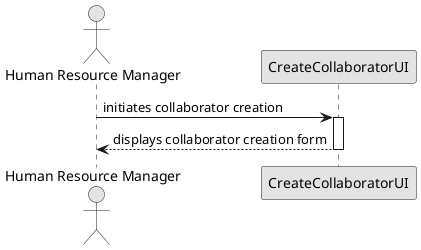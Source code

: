 @startuml
skinparam monochrome true
skinparam shadowing false

actor "Human Resource Manager" as HM
participant "CreateCollaboratorUI" as UI

HM -> UI: initiates collaborator creation
activate UI
UI --> HM: displays collaborator creation form
deactivate UI
@enduml
